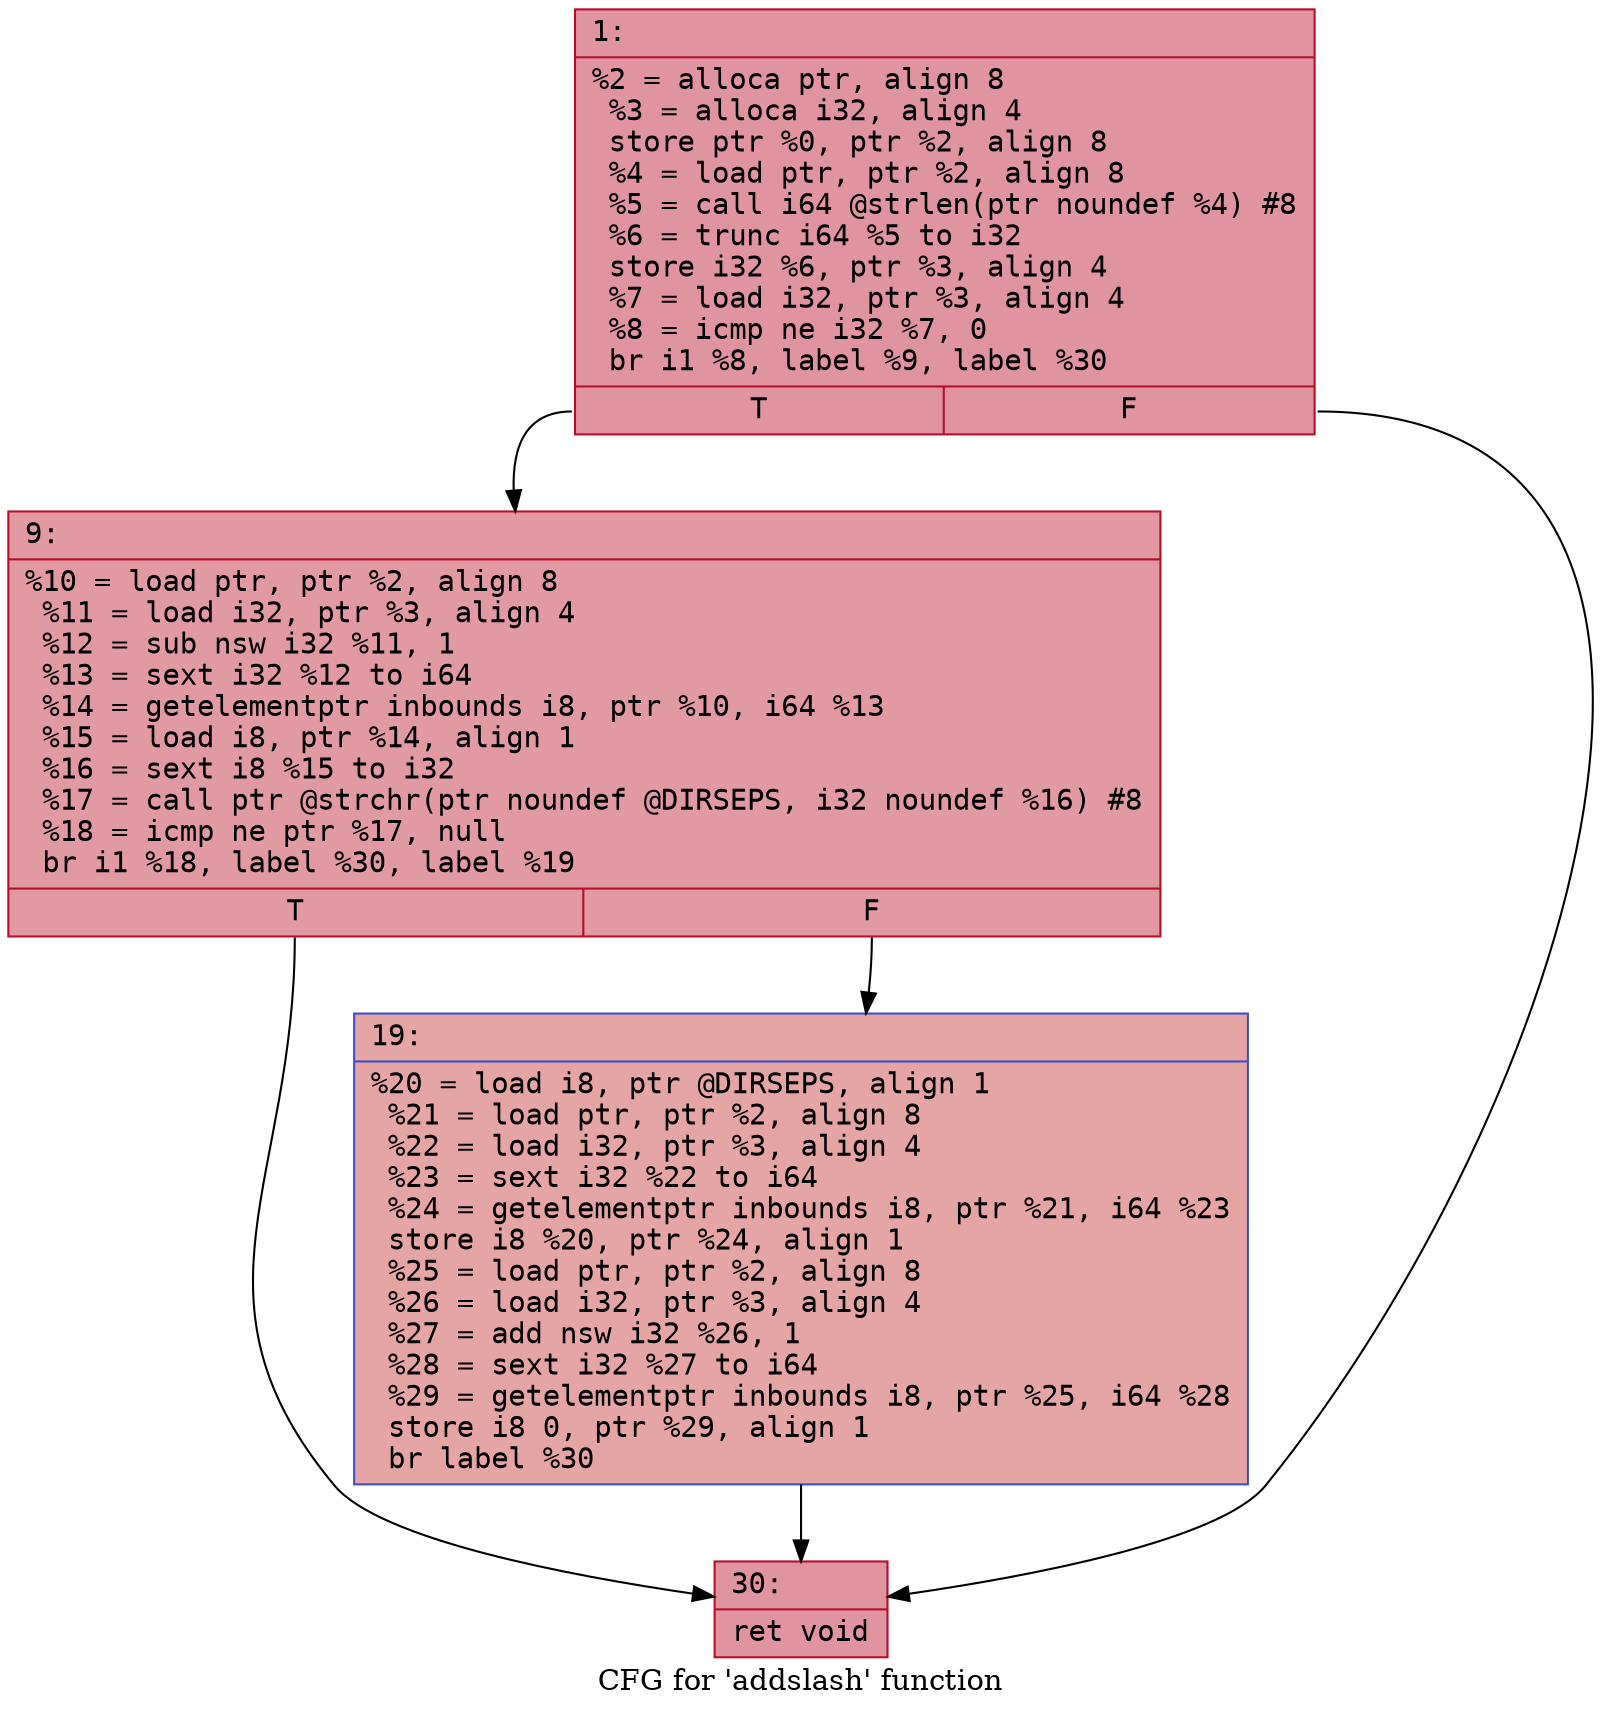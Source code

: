 digraph "CFG for 'addslash' function" {
	label="CFG for 'addslash' function";

	Node0x600001970140 [shape=record,color="#b70d28ff", style=filled, fillcolor="#b70d2870" fontname="Courier",label="{1:\l|  %2 = alloca ptr, align 8\l  %3 = alloca i32, align 4\l  store ptr %0, ptr %2, align 8\l  %4 = load ptr, ptr %2, align 8\l  %5 = call i64 @strlen(ptr noundef %4) #8\l  %6 = trunc i64 %5 to i32\l  store i32 %6, ptr %3, align 4\l  %7 = load i32, ptr %3, align 4\l  %8 = icmp ne i32 %7, 0\l  br i1 %8, label %9, label %30\l|{<s0>T|<s1>F}}"];
	Node0x600001970140:s0 -> Node0x600001970190[tooltip="1 -> 9\nProbability 62.50%" ];
	Node0x600001970140:s1 -> Node0x600001970230[tooltip="1 -> 30\nProbability 37.50%" ];
	Node0x600001970190 [shape=record,color="#b70d28ff", style=filled, fillcolor="#bb1b2c70" fontname="Courier",label="{9:\l|  %10 = load ptr, ptr %2, align 8\l  %11 = load i32, ptr %3, align 4\l  %12 = sub nsw i32 %11, 1\l  %13 = sext i32 %12 to i64\l  %14 = getelementptr inbounds i8, ptr %10, i64 %13\l  %15 = load i8, ptr %14, align 1\l  %16 = sext i8 %15 to i32\l  %17 = call ptr @strchr(ptr noundef @DIRSEPS, i32 noundef %16) #8\l  %18 = icmp ne ptr %17, null\l  br i1 %18, label %30, label %19\l|{<s0>T|<s1>F}}"];
	Node0x600001970190:s0 -> Node0x600001970230[tooltip="9 -> 30\nProbability 62.50%" ];
	Node0x600001970190:s1 -> Node0x6000019701e0[tooltip="9 -> 19\nProbability 37.50%" ];
	Node0x6000019701e0 [shape=record,color="#3d50c3ff", style=filled, fillcolor="#c5333470" fontname="Courier",label="{19:\l|  %20 = load i8, ptr @DIRSEPS, align 1\l  %21 = load ptr, ptr %2, align 8\l  %22 = load i32, ptr %3, align 4\l  %23 = sext i32 %22 to i64\l  %24 = getelementptr inbounds i8, ptr %21, i64 %23\l  store i8 %20, ptr %24, align 1\l  %25 = load ptr, ptr %2, align 8\l  %26 = load i32, ptr %3, align 4\l  %27 = add nsw i32 %26, 1\l  %28 = sext i32 %27 to i64\l  %29 = getelementptr inbounds i8, ptr %25, i64 %28\l  store i8 0, ptr %29, align 1\l  br label %30\l}"];
	Node0x6000019701e0 -> Node0x600001970230[tooltip="19 -> 30\nProbability 100.00%" ];
	Node0x600001970230 [shape=record,color="#b70d28ff", style=filled, fillcolor="#b70d2870" fontname="Courier",label="{30:\l|  ret void\l}"];
}
